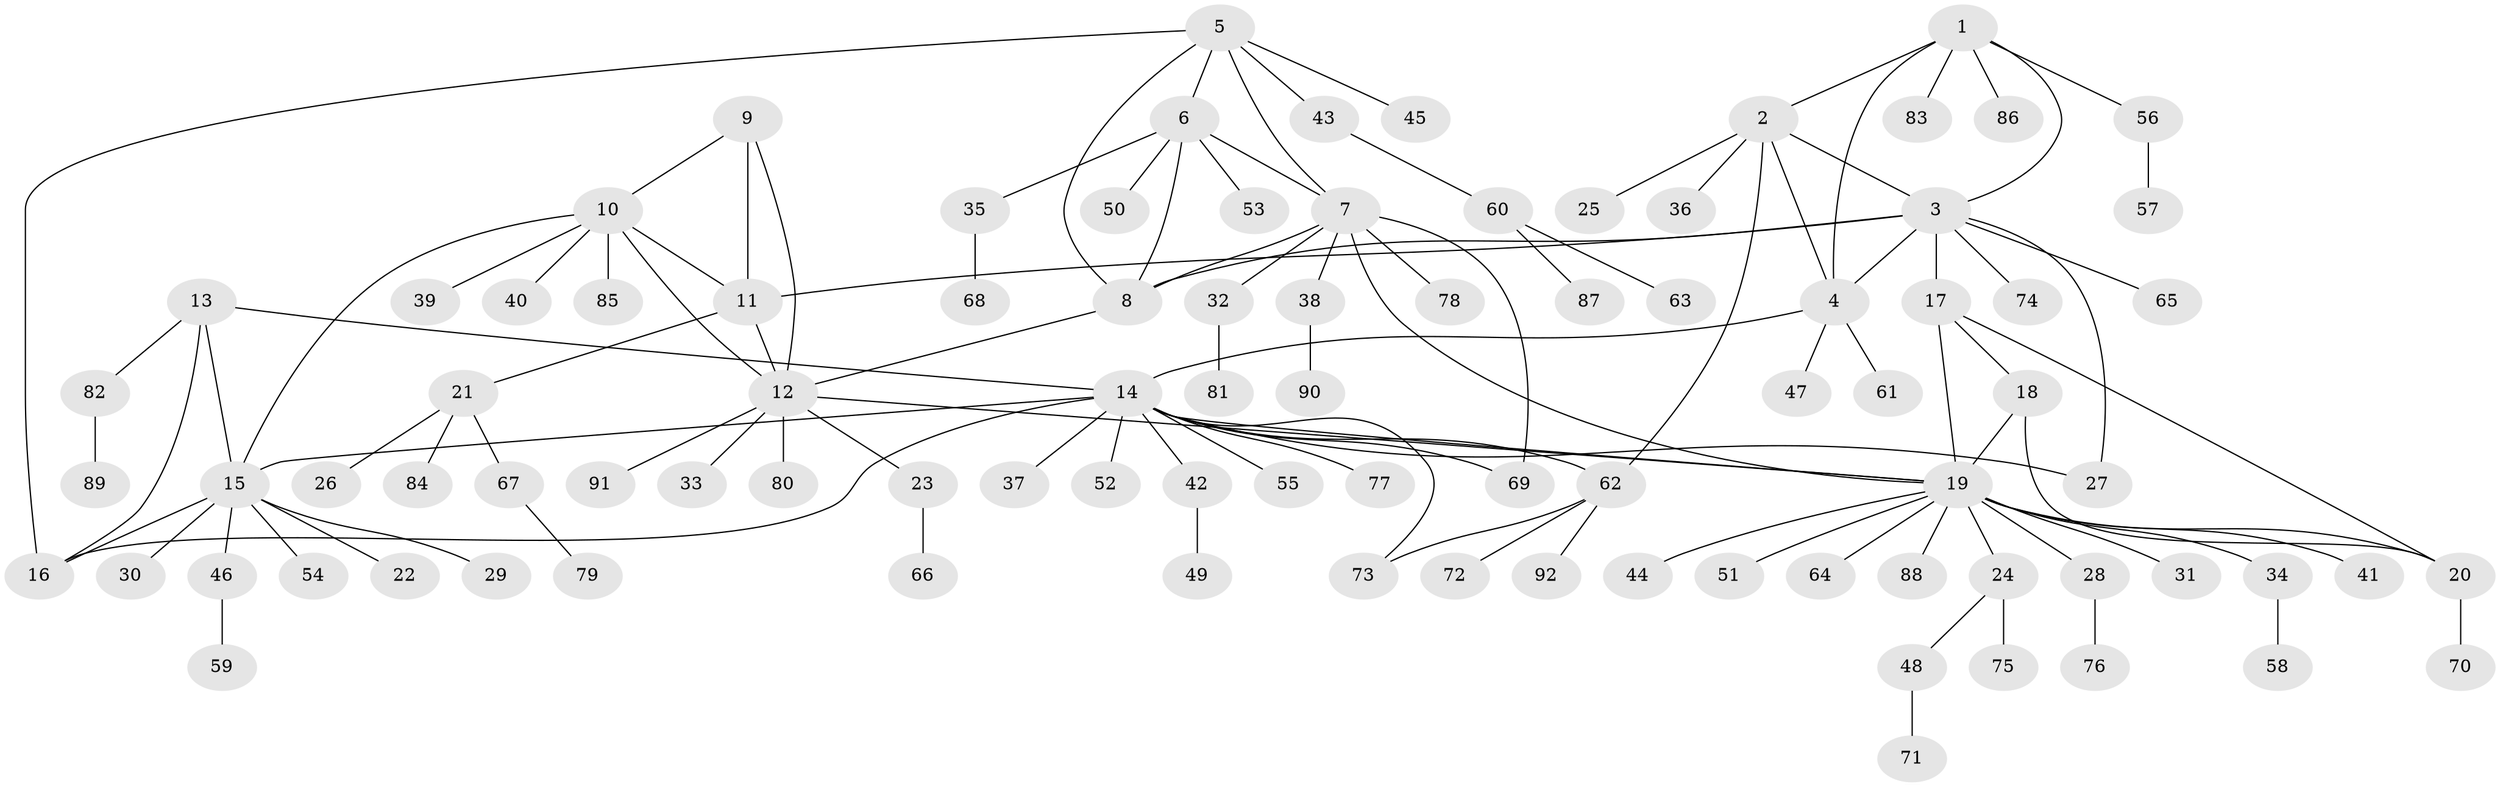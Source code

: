 // coarse degree distribution, {8: 0.014705882352941176, 7: 0.029411764705882353, 4: 0.058823529411764705, 6: 0.014705882352941176, 5: 0.029411764705882353, 9: 0.029411764705882353, 12: 0.014705882352941176, 2: 0.10294117647058823, 13: 0.014705882352941176, 3: 0.029411764705882353, 1: 0.6617647058823529}
// Generated by graph-tools (version 1.1) at 2025/24/03/03/25 07:24:17]
// undirected, 92 vertices, 116 edges
graph export_dot {
graph [start="1"]
  node [color=gray90,style=filled];
  1;
  2;
  3;
  4;
  5;
  6;
  7;
  8;
  9;
  10;
  11;
  12;
  13;
  14;
  15;
  16;
  17;
  18;
  19;
  20;
  21;
  22;
  23;
  24;
  25;
  26;
  27;
  28;
  29;
  30;
  31;
  32;
  33;
  34;
  35;
  36;
  37;
  38;
  39;
  40;
  41;
  42;
  43;
  44;
  45;
  46;
  47;
  48;
  49;
  50;
  51;
  52;
  53;
  54;
  55;
  56;
  57;
  58;
  59;
  60;
  61;
  62;
  63;
  64;
  65;
  66;
  67;
  68;
  69;
  70;
  71;
  72;
  73;
  74;
  75;
  76;
  77;
  78;
  79;
  80;
  81;
  82;
  83;
  84;
  85;
  86;
  87;
  88;
  89;
  90;
  91;
  92;
  1 -- 2;
  1 -- 3;
  1 -- 4;
  1 -- 56;
  1 -- 83;
  1 -- 86;
  2 -- 3;
  2 -- 4;
  2 -- 25;
  2 -- 36;
  2 -- 62;
  3 -- 4;
  3 -- 8;
  3 -- 11;
  3 -- 17;
  3 -- 27;
  3 -- 65;
  3 -- 74;
  4 -- 14;
  4 -- 47;
  4 -- 61;
  5 -- 6;
  5 -- 7;
  5 -- 8;
  5 -- 16;
  5 -- 43;
  5 -- 45;
  6 -- 7;
  6 -- 8;
  6 -- 35;
  6 -- 50;
  6 -- 53;
  7 -- 8;
  7 -- 19;
  7 -- 32;
  7 -- 38;
  7 -- 69;
  7 -- 78;
  8 -- 12;
  9 -- 10;
  9 -- 11;
  9 -- 12;
  10 -- 11;
  10 -- 12;
  10 -- 15;
  10 -- 39;
  10 -- 40;
  10 -- 85;
  11 -- 12;
  11 -- 21;
  12 -- 19;
  12 -- 23;
  12 -- 33;
  12 -- 80;
  12 -- 91;
  13 -- 14;
  13 -- 15;
  13 -- 16;
  13 -- 82;
  14 -- 15;
  14 -- 16;
  14 -- 19;
  14 -- 27;
  14 -- 37;
  14 -- 42;
  14 -- 52;
  14 -- 55;
  14 -- 62;
  14 -- 69;
  14 -- 73;
  14 -- 77;
  15 -- 16;
  15 -- 22;
  15 -- 29;
  15 -- 30;
  15 -- 46;
  15 -- 54;
  17 -- 18;
  17 -- 19;
  17 -- 20;
  18 -- 19;
  18 -- 20;
  19 -- 20;
  19 -- 24;
  19 -- 28;
  19 -- 31;
  19 -- 34;
  19 -- 41;
  19 -- 44;
  19 -- 51;
  19 -- 64;
  19 -- 88;
  20 -- 70;
  21 -- 26;
  21 -- 67;
  21 -- 84;
  23 -- 66;
  24 -- 48;
  24 -- 75;
  28 -- 76;
  32 -- 81;
  34 -- 58;
  35 -- 68;
  38 -- 90;
  42 -- 49;
  43 -- 60;
  46 -- 59;
  48 -- 71;
  56 -- 57;
  60 -- 63;
  60 -- 87;
  62 -- 72;
  62 -- 73;
  62 -- 92;
  67 -- 79;
  82 -- 89;
}
